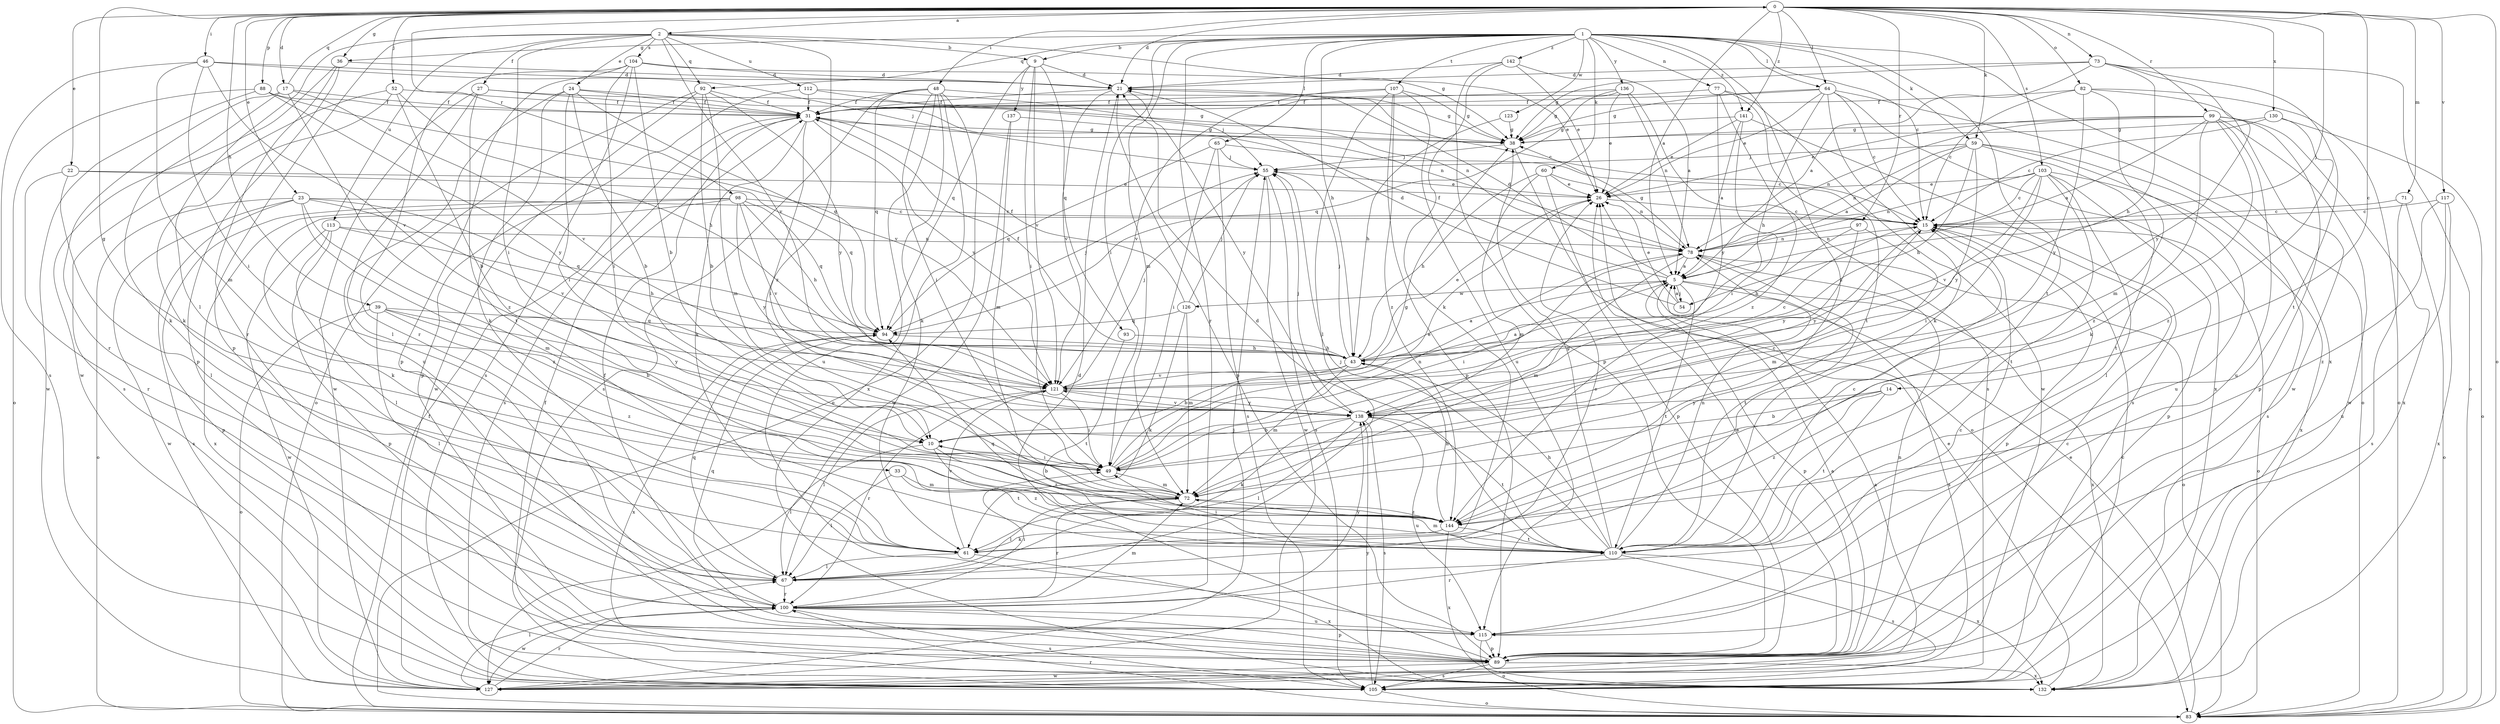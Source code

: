 strict digraph  {
0;
1;
2;
5;
9;
10;
14;
15;
17;
21;
22;
23;
24;
26;
27;
31;
33;
36;
38;
39;
43;
46;
48;
49;
52;
54;
55;
59;
60;
61;
64;
65;
67;
71;
72;
73;
77;
78;
82;
83;
88;
89;
92;
93;
94;
97;
98;
99;
100;
103;
104;
105;
107;
110;
112;
113;
115;
117;
121;
123;
126;
127;
130;
132;
136;
137;
138;
141;
142;
144;
0 -> 2  [label=a];
0 -> 5  [label=a];
0 -> 14  [label=c];
0 -> 17  [label=d];
0 -> 21  [label=d];
0 -> 22  [label=e];
0 -> 23  [label=e];
0 -> 33  [label=g];
0 -> 36  [label=g];
0 -> 39  [label=h];
0 -> 46  [label=i];
0 -> 48  [label=i];
0 -> 52  [label=j];
0 -> 54  [label=j];
0 -> 59  [label=k];
0 -> 64  [label=l];
0 -> 71  [label=m];
0 -> 73  [label=n];
0 -> 82  [label=o];
0 -> 83  [label=o];
0 -> 88  [label=p];
0 -> 97  [label=r];
0 -> 98  [label=r];
0 -> 99  [label=r];
0 -> 103  [label=s];
0 -> 117  [label=v];
0 -> 130  [label=x];
0 -> 141  [label=z];
1 -> 9  [label=b];
1 -> 15  [label=c];
1 -> 36  [label=g];
1 -> 43  [label=h];
1 -> 49  [label=i];
1 -> 59  [label=k];
1 -> 60  [label=k];
1 -> 64  [label=l];
1 -> 65  [label=l];
1 -> 72  [label=m];
1 -> 77  [label=n];
1 -> 92  [label=q];
1 -> 100  [label=r];
1 -> 107  [label=t];
1 -> 110  [label=t];
1 -> 123  [label=w];
1 -> 132  [label=x];
1 -> 136  [label=y];
1 -> 141  [label=z];
1 -> 142  [label=z];
1 -> 144  [label=z];
2 -> 9  [label=b];
2 -> 24  [label=e];
2 -> 27  [label=f];
2 -> 38  [label=g];
2 -> 49  [label=i];
2 -> 67  [label=l];
2 -> 89  [label=p];
2 -> 92  [label=q];
2 -> 104  [label=s];
2 -> 112  [label=u];
2 -> 113  [label=u];
2 -> 121  [label=v];
2 -> 144  [label=z];
5 -> 21  [label=d];
5 -> 31  [label=f];
5 -> 54  [label=j];
5 -> 89  [label=p];
5 -> 105  [label=s];
5 -> 110  [label=t];
5 -> 126  [label=w];
5 -> 132  [label=x];
9 -> 21  [label=d];
9 -> 49  [label=i];
9 -> 93  [label=q];
9 -> 94  [label=q];
9 -> 121  [label=v];
9 -> 137  [label=y];
10 -> 49  [label=i];
10 -> 67  [label=l];
10 -> 110  [label=t];
10 -> 144  [label=z];
14 -> 10  [label=b];
14 -> 110  [label=t];
14 -> 138  [label=y];
14 -> 144  [label=z];
15 -> 78  [label=n];
15 -> 83  [label=o];
15 -> 89  [label=p];
15 -> 138  [label=y];
17 -> 31  [label=f];
17 -> 61  [label=k];
17 -> 100  [label=r];
17 -> 121  [label=v];
17 -> 144  [label=z];
17 -> 0  [label=q];
21 -> 31  [label=f];
21 -> 38  [label=g];
21 -> 89  [label=p];
21 -> 121  [label=v];
21 -> 138  [label=y];
22 -> 26  [label=e];
22 -> 67  [label=l];
22 -> 94  [label=q];
22 -> 100  [label=r];
23 -> 15  [label=c];
23 -> 72  [label=m];
23 -> 83  [label=o];
23 -> 94  [label=q];
23 -> 105  [label=s];
23 -> 121  [label=v];
23 -> 127  [label=w];
23 -> 144  [label=z];
24 -> 10  [label=b];
24 -> 31  [label=f];
24 -> 49  [label=i];
24 -> 61  [label=k];
24 -> 78  [label=n];
24 -> 115  [label=u];
24 -> 121  [label=v];
26 -> 15  [label=c];
27 -> 31  [label=f];
27 -> 38  [label=g];
27 -> 67  [label=l];
27 -> 110  [label=t];
27 -> 127  [label=w];
31 -> 38  [label=g];
31 -> 49  [label=i];
31 -> 61  [label=k];
31 -> 105  [label=s];
31 -> 121  [label=v];
33 -> 67  [label=l];
33 -> 72  [label=m];
33 -> 144  [label=z];
36 -> 21  [label=d];
36 -> 89  [label=p];
36 -> 100  [label=r];
36 -> 127  [label=w];
38 -> 55  [label=j];
38 -> 83  [label=o];
39 -> 10  [label=b];
39 -> 67  [label=l];
39 -> 83  [label=o];
39 -> 94  [label=q];
39 -> 138  [label=y];
39 -> 144  [label=z];
43 -> 5  [label=a];
43 -> 10  [label=b];
43 -> 26  [label=e];
43 -> 31  [label=f];
43 -> 55  [label=j];
43 -> 72  [label=m];
43 -> 121  [label=v];
46 -> 21  [label=d];
46 -> 49  [label=i];
46 -> 55  [label=j];
46 -> 72  [label=m];
46 -> 105  [label=s];
46 -> 121  [label=v];
48 -> 15  [label=c];
48 -> 31  [label=f];
48 -> 49  [label=i];
48 -> 61  [label=k];
48 -> 83  [label=o];
48 -> 94  [label=q];
48 -> 105  [label=s];
48 -> 115  [label=u];
48 -> 132  [label=x];
49 -> 15  [label=c];
49 -> 26  [label=e];
49 -> 38  [label=g];
49 -> 72  [label=m];
49 -> 78  [label=n];
52 -> 10  [label=b];
52 -> 31  [label=f];
52 -> 43  [label=h];
52 -> 61  [label=k];
52 -> 105  [label=s];
54 -> 5  [label=a];
54 -> 21  [label=d];
54 -> 26  [label=e];
55 -> 26  [label=e];
55 -> 105  [label=s];
55 -> 127  [label=w];
59 -> 5  [label=a];
59 -> 43  [label=h];
59 -> 55  [label=j];
59 -> 78  [label=n];
59 -> 105  [label=s];
59 -> 110  [label=t];
59 -> 115  [label=u];
59 -> 138  [label=y];
60 -> 26  [label=e];
60 -> 43  [label=h];
60 -> 72  [label=m];
60 -> 78  [label=n];
60 -> 89  [label=p];
61 -> 67  [label=l];
61 -> 121  [label=v];
61 -> 132  [label=x];
64 -> 15  [label=c];
64 -> 26  [label=e];
64 -> 31  [label=f];
64 -> 38  [label=g];
64 -> 43  [label=h];
64 -> 61  [label=k];
64 -> 83  [label=o];
64 -> 132  [label=x];
65 -> 15  [label=c];
65 -> 49  [label=i];
65 -> 55  [label=j];
65 -> 94  [label=q];
65 -> 105  [label=s];
67 -> 26  [label=e];
67 -> 94  [label=q];
67 -> 100  [label=r];
71 -> 15  [label=c];
71 -> 83  [label=o];
71 -> 105  [label=s];
72 -> 10  [label=b];
72 -> 67  [label=l];
72 -> 100  [label=r];
72 -> 144  [label=z];
73 -> 5  [label=a];
73 -> 21  [label=d];
73 -> 38  [label=g];
73 -> 43  [label=h];
73 -> 83  [label=o];
73 -> 110  [label=t];
73 -> 138  [label=y];
77 -> 31  [label=f];
77 -> 110  [label=t];
77 -> 127  [label=w];
77 -> 138  [label=y];
77 -> 144  [label=z];
78 -> 5  [label=a];
78 -> 38  [label=g];
78 -> 49  [label=i];
78 -> 72  [label=m];
78 -> 83  [label=o];
78 -> 110  [label=t];
82 -> 15  [label=c];
82 -> 31  [label=f];
82 -> 72  [label=m];
82 -> 83  [label=o];
82 -> 127  [label=w];
82 -> 138  [label=y];
83 -> 26  [label=e];
83 -> 31  [label=f];
83 -> 100  [label=r];
88 -> 31  [label=f];
88 -> 83  [label=o];
88 -> 94  [label=q];
88 -> 127  [label=w];
88 -> 138  [label=y];
89 -> 5  [label=a];
89 -> 15  [label=c];
89 -> 21  [label=d];
89 -> 26  [label=e];
89 -> 78  [label=n];
89 -> 105  [label=s];
89 -> 127  [label=w];
89 -> 132  [label=x];
92 -> 10  [label=b];
92 -> 31  [label=f];
92 -> 72  [label=m];
92 -> 83  [label=o];
92 -> 127  [label=w];
92 -> 138  [label=y];
93 -> 43  [label=h];
93 -> 110  [label=t];
94 -> 43  [label=h];
94 -> 55  [label=j];
94 -> 132  [label=x];
97 -> 43  [label=h];
97 -> 72  [label=m];
97 -> 78  [label=n];
97 -> 138  [label=y];
98 -> 15  [label=c];
98 -> 43  [label=h];
98 -> 61  [label=k];
98 -> 89  [label=p];
98 -> 94  [label=q];
98 -> 121  [label=v];
98 -> 132  [label=x];
98 -> 138  [label=y];
99 -> 5  [label=a];
99 -> 26  [label=e];
99 -> 38  [label=g];
99 -> 61  [label=k];
99 -> 78  [label=n];
99 -> 89  [label=p];
99 -> 115  [label=u];
99 -> 127  [label=w];
99 -> 132  [label=x];
99 -> 144  [label=z];
100 -> 49  [label=i];
100 -> 72  [label=m];
100 -> 89  [label=p];
100 -> 94  [label=q];
100 -> 105  [label=s];
100 -> 115  [label=u];
100 -> 127  [label=w];
100 -> 138  [label=y];
103 -> 15  [label=c];
103 -> 26  [label=e];
103 -> 49  [label=i];
103 -> 67  [label=l];
103 -> 78  [label=n];
103 -> 89  [label=p];
103 -> 110  [label=t];
103 -> 121  [label=v];
103 -> 132  [label=x];
104 -> 10  [label=b];
104 -> 21  [label=d];
104 -> 26  [label=e];
104 -> 49  [label=i];
104 -> 89  [label=p];
104 -> 100  [label=r];
104 -> 105  [label=s];
105 -> 15  [label=c];
105 -> 83  [label=o];
105 -> 138  [label=y];
107 -> 31  [label=f];
107 -> 38  [label=g];
107 -> 67  [label=l];
107 -> 89  [label=p];
107 -> 115  [label=u];
107 -> 121  [label=v];
107 -> 144  [label=z];
110 -> 15  [label=c];
110 -> 21  [label=d];
110 -> 38  [label=g];
110 -> 43  [label=h];
110 -> 49  [label=i];
110 -> 55  [label=j];
110 -> 72  [label=m];
110 -> 78  [label=n];
110 -> 94  [label=q];
110 -> 100  [label=r];
110 -> 105  [label=s];
110 -> 132  [label=x];
112 -> 31  [label=f];
112 -> 55  [label=j];
112 -> 78  [label=n];
112 -> 89  [label=p];
113 -> 43  [label=h];
113 -> 67  [label=l];
113 -> 78  [label=n];
113 -> 89  [label=p];
113 -> 127  [label=w];
115 -> 15  [label=c];
115 -> 31  [label=f];
115 -> 83  [label=o];
115 -> 89  [label=p];
117 -> 15  [label=c];
117 -> 115  [label=u];
117 -> 132  [label=x];
117 -> 144  [label=z];
121 -> 5  [label=a];
121 -> 15  [label=c];
121 -> 49  [label=i];
121 -> 55  [label=j];
121 -> 67  [label=l];
121 -> 100  [label=r];
121 -> 138  [label=y];
123 -> 38  [label=g];
123 -> 43  [label=h];
126 -> 31  [label=f];
126 -> 55  [label=j];
126 -> 61  [label=k];
126 -> 72  [label=m];
126 -> 94  [label=q];
127 -> 5  [label=a];
127 -> 55  [label=j];
127 -> 67  [label=l];
127 -> 100  [label=r];
130 -> 15  [label=c];
130 -> 38  [label=g];
130 -> 83  [label=o];
130 -> 144  [label=z];
132 -> 26  [label=e];
132 -> 31  [label=f];
136 -> 26  [label=e];
136 -> 31  [label=f];
136 -> 38  [label=g];
136 -> 78  [label=n];
136 -> 94  [label=q];
136 -> 105  [label=s];
137 -> 38  [label=g];
137 -> 72  [label=m];
137 -> 127  [label=w];
138 -> 10  [label=b];
138 -> 55  [label=j];
138 -> 61  [label=k];
138 -> 67  [label=l];
138 -> 105  [label=s];
138 -> 110  [label=t];
138 -> 115  [label=u];
138 -> 121  [label=v];
141 -> 5  [label=a];
141 -> 26  [label=e];
141 -> 38  [label=g];
141 -> 49  [label=i];
141 -> 105  [label=s];
142 -> 5  [label=a];
142 -> 21  [label=d];
142 -> 26  [label=e];
142 -> 61  [label=k];
142 -> 89  [label=p];
144 -> 43  [label=h];
144 -> 61  [label=k];
144 -> 110  [label=t];
144 -> 132  [label=x];
}
